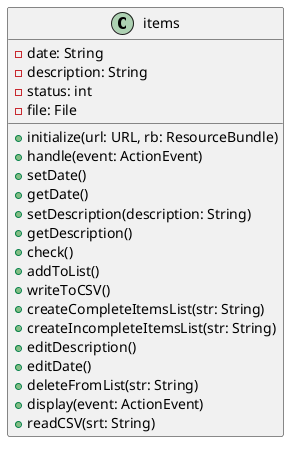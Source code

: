 /*
 *  UCF COP3330 Fall 2021 Assignment 4 Solution
 *  Copyright 2021 Riya Singh
 */
@startuml
class items
{
    - date: String
    - description: String
    - status: int
    - file: File

    + initialize(url: URL, rb: ResourceBundle)
    + handle(event: ActionEvent)
    + setDate()
    + getDate()
    + setDescription(description: String)
    + getDescription()
    + check()
    + addToList()
    + writeToCSV()
    + createCompleteItemsList(str: String)
    + createIncompleteItemsList(str: String)
    + editDescription()
    + editDate()
    + deleteFromList(str: String)
    + display(event: ActionEvent)
    + readCSV(srt: String)


}
@enduml